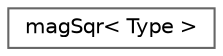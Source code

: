 digraph "Graphical Class Hierarchy"
{
 // LATEX_PDF_SIZE
  bgcolor="transparent";
  edge [fontname=Helvetica,fontsize=10,labelfontname=Helvetica,labelfontsize=10];
  node [fontname=Helvetica,fontsize=10,shape=box,height=0.2,width=0.4];
  rankdir="LR";
  Node0 [id="Node000000",label="magSqr\< Type \>",height=0.2,width=0.4,color="grey40", fillcolor="white", style="filled",URL="$classFoam_1_1limitFuncs_1_1magSqr.html",tooltip=" "];
}
